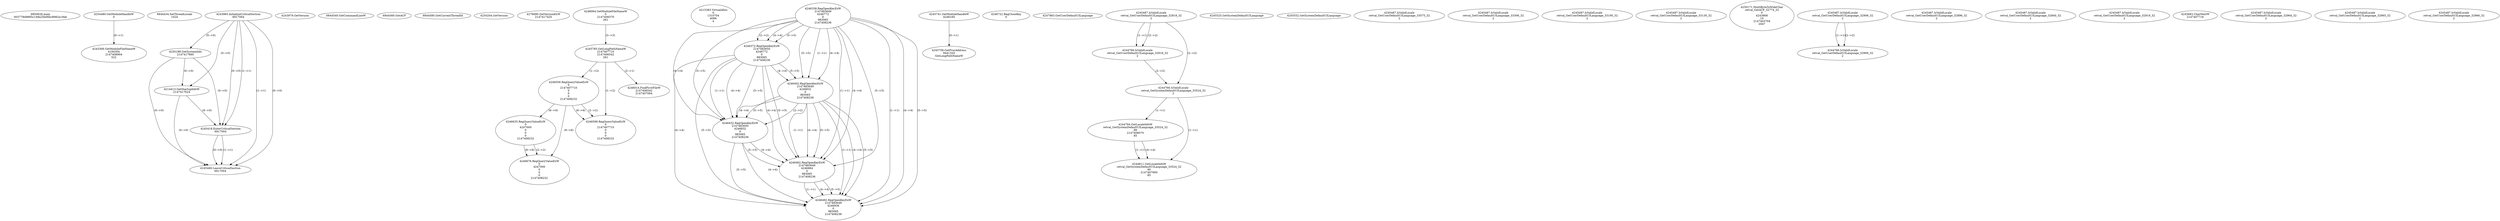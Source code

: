 // Global SCDG with merge call
digraph {
	0 [label="6850628.main
003778d9885c149a25b06bc8982a19ab"]
	1 [label="4254480.GetModuleHandleW
0"]
	2 [label="6844434.SetThreadLocale
1024"]
	3 [label="4243965.InitializeCriticalSection
6917004"]
	4 [label="4243979.GetVersion
"]
	5 [label="4250188.GetSystemInfo
2147417660"]
	3 -> 5 [label="(0-->0)"]
	6 [label="6844540.GetCommandLineW
"]
	7 [label="4214413.GetStartupInfoW
2147417624"]
	3 -> 7 [label="(0-->0)"]
	5 -> 7 [label="(0-->0)"]
	8 [label="6844560.GetACP
"]
	9 [label="6844580.GetCurrentThreadId
"]
	10 [label="4250204.GetVersion
"]
	11 [label="4276690.GetVersionExW
2147417420"]
	12 [label="4243306.GetModuleFileNameW
4194304
2147408904
522"]
	1 -> 12 [label="(0-->1)"]
	13 [label="4248064.GetModuleFileNameW
0
2147408370
261"]
	14 [label="4215383.VirtualAlloc
0
1310704
4096
4"]
	15 [label="4246338.RegOpenKeyExW
2147483649
4246772
0
983065
2147408236"]
	16 [label="4245741.GetModuleHandleW
4246160"]
	17 [label="4245758.GetProcAddress
9441320
GetLongPathNameW"]
	16 -> 17 [label="(0-->1)"]
	18 [label="4245785.GetLongPathNameW
2147407710
2147406542
261"]
	13 -> 18 [label="(3-->3)"]
	19 [label="4246556.RegQueryValueExW
0
2147407710
0
0
0
2147408232"]
	18 -> 19 [label="(1-->2)"]
	20 [label="4246599.RegQueryValueExW
0
2147407710
0
0
0
2147408232"]
	18 -> 20 [label="(1-->2)"]
	19 -> 20 [label="(2-->2)"]
	19 -> 20 [label="(6-->6)"]
	21 [label="4246722.RegCloseKey
0"]
	22 [label="4247883.GetUserDefaultUILanguage
"]
	23 [label="4245418.EnterCriticalSection
6917004"]
	3 -> 23 [label="(1-->1)"]
	3 -> 23 [label="(0-->0)"]
	5 -> 23 [label="(0-->0)"]
	7 -> 23 [label="(0-->0)"]
	24 [label="4245469.LeaveCriticalSection
6917004"]
	3 -> 24 [label="(1-->1)"]
	23 -> 24 [label="(1-->1)"]
	3 -> 24 [label="(0-->0)"]
	5 -> 24 [label="(0-->0)"]
	7 -> 24 [label="(0-->0)"]
	23 -> 24 [label="(0-->0)"]
	25 [label="4245487.IsValidLocale
retval_GetUserDefaultUILanguage_32918_32
2"]
	26 [label="4244766.IsValidLocale
retval_GetUserDefaultUILanguage_32918_32
2"]
	25 -> 26 [label="(1-->1)"]
	25 -> 26 [label="(2-->2)"]
	27 [label="4245525.GetSystemDefaultUILanguage
"]
	28 [label="4245552.GetSystemDefaultUILanguage
"]
	29 [label="4244766.IsValidLocale
retval_GetSystemDefaultUILanguage_33524_32
2"]
	25 -> 29 [label="(2-->2)"]
	26 -> 29 [label="(2-->2)"]
	30 [label="4244794.GetLocaleInfoW
retval_GetSystemDefaultUILanguage_33524_32
89
2147408070
85"]
	29 -> 30 [label="(1-->1)"]
	31 [label="4244811.GetLocaleInfoW
retval_GetSystemDefaultUILanguage_33524_32
90
2147407900
85"]
	29 -> 31 [label="(1-->1)"]
	30 -> 31 [label="(1-->1)"]
	30 -> 31 [label="(4-->4)"]
	32 [label="4246372.RegOpenKeyExW
2147483650
4246772
0
983065
2147408236"]
	15 -> 32 [label="(2-->2)"]
	15 -> 32 [label="(4-->4)"]
	15 -> 32 [label="(5-->5)"]
	33 [label="4246402.RegOpenKeyExW
2147483649
4246832
0
983065
2147408236"]
	15 -> 33 [label="(1-->1)"]
	15 -> 33 [label="(4-->4)"]
	32 -> 33 [label="(4-->4)"]
	15 -> 33 [label="(5-->5)"]
	32 -> 33 [label="(5-->5)"]
	34 [label="4246635.RegQueryValueExW
0
4247000
0
0
0
2147408232"]
	19 -> 34 [label="(6-->6)"]
	35 [label="4246676.RegQueryValueExW
0
4247000
0
0
0
2147408232"]
	34 -> 35 [label="(2-->2)"]
	19 -> 35 [label="(6-->6)"]
	34 -> 35 [label="(6-->6)"]
	36 [label="4245487.IsValidLocale
retval_GetUserDefaultUILanguage_33575_32
2"]
	37 [label="4245487.IsValidLocale
retval_GetUserDefaultUILanguage_33306_32
2"]
	38 [label="4246432.RegOpenKeyExW
2147483650
4246832
0
983065
2147408236"]
	32 -> 38 [label="(1-->1)"]
	33 -> 38 [label="(2-->2)"]
	15 -> 38 [label="(4-->4)"]
	32 -> 38 [label="(4-->4)"]
	33 -> 38 [label="(4-->4)"]
	15 -> 38 [label="(5-->5)"]
	32 -> 38 [label="(5-->5)"]
	33 -> 38 [label="(5-->5)"]
	39 [label="4246462.RegOpenKeyExW
2147483649
4246884
0
983065
2147408236"]
	15 -> 39 [label="(1-->1)"]
	33 -> 39 [label="(1-->1)"]
	15 -> 39 [label="(4-->4)"]
	32 -> 39 [label="(4-->4)"]
	33 -> 39 [label="(4-->4)"]
	38 -> 39 [label="(4-->4)"]
	15 -> 39 [label="(5-->5)"]
	32 -> 39 [label="(5-->5)"]
	33 -> 39 [label="(5-->5)"]
	38 -> 39 [label="(5-->5)"]
	40 [label="4246492.RegOpenKeyExW
2147483649
4246936
0
983065
2147408236"]
	15 -> 40 [label="(1-->1)"]
	33 -> 40 [label="(1-->1)"]
	39 -> 40 [label="(1-->1)"]
	15 -> 40 [label="(4-->4)"]
	32 -> 40 [label="(4-->4)"]
	33 -> 40 [label="(4-->4)"]
	38 -> 40 [label="(4-->4)"]
	39 -> 40 [label="(4-->4)"]
	15 -> 40 [label="(5-->5)"]
	32 -> 40 [label="(5-->5)"]
	33 -> 40 [label="(5-->5)"]
	38 -> 40 [label="(5-->5)"]
	39 -> 40 [label="(5-->5)"]
	41 [label="4245487.IsValidLocale
retval_GetUserDefaultUILanguage_33100_32
2"]
	42 [label="4245487.IsValidLocale
retval_GetUserDefaultUILanguage_33130_32
2"]
	43 [label="4250171.MultiByteToWideChar
retval_GetACP_32774_32
0
4243868
10
2147403704
2047"]
	44 [label="4245487.IsValidLocale
retval_GetUserDefaultUILanguage_32906_32
2"]
	45 [label="4245487.IsValidLocale
retval_GetUserDefaultUILanguage_32896_32
2"]
	46 [label="4245487.IsValidLocale
retval_GetUserDefaultUILanguage_32840_32
2"]
	47 [label="4245487.IsValidLocale
retval_GetUserDefaultUILanguage_32919_32
2"]
	48 [label="4245683.CharNextW
2147407716"]
	49 [label="4246014.FindFirstFileW
2147406542
2147407064"]
	18 -> 49 [label="(2-->1)"]
	50 [label="4245487.IsValidLocale
retval_GetUserDefaultUILanguage_32964_32
2"]
	51 [label="4245487.IsValidLocale
retval_GetUserDefaultUILanguage_32965_32
2"]
	52 [label="4245487.IsValidLocale
retval_GetUserDefaultUILanguage_32966_32
2"]
	53 [label="4244766.IsValidLocale
retval_GetUserDefaultUILanguage_32906_32
2"]
	44 -> 53 [label="(1-->1)"]
	44 -> 53 [label="(2-->2)"]
}
